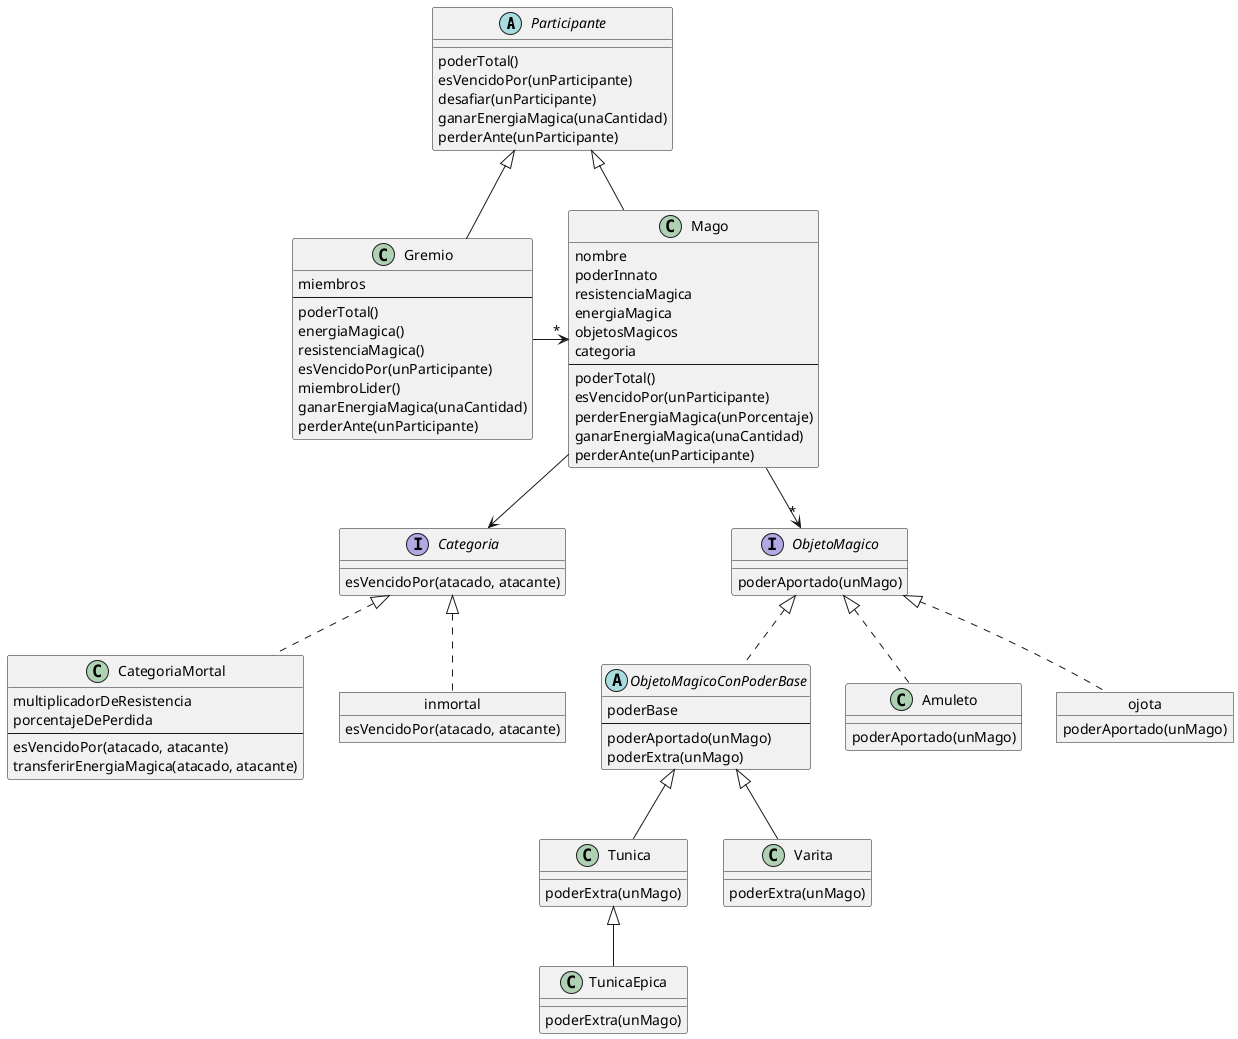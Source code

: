 @startuml torneoDeMagos

abstract class Participante {
    poderTotal()
    esVencidoPor(unParticipante)
    desafiar(unParticipante)
    ganarEnergiaMagica(unaCantidad)
    perderAnte(unParticipante)
}

class Mago {
    nombre
    poderInnato
    resistenciaMagica
    energiaMagica
    objetosMagicos
    categoria
    --
    poderTotal()
    esVencidoPor(unParticipante)
    perderEnergiaMagica(unPorcentaje)
    ganarEnergiaMagica(unaCantidad)
    perderAnte(unParticipante)
}

class Gremio {
    miembros
    --
    poderTotal()
    energiaMagica()
    resistenciaMagica()
    esVencidoPor(unParticipante)
    miembroLider()
    ganarEnergiaMagica(unaCantidad)
    perderAnte(unParticipante)
}

interface Categoria {
    esVencidoPor(atacado, atacante)
}

class CategoriaMortal {
    multiplicadorDeResistencia
    porcentajeDePerdida
    --
    esVencidoPor(atacado, atacante)
    transferirEnergiaMagica(atacado, atacante)
}

object inmortal {
    esVencidoPor(atacado, atacante)
}

interface ObjetoMagico {
    poderAportado(unMago)
}

abstract class ObjetoMagicoConPoderBase {
    poderBase
    --
    poderAportado(unMago)
    poderExtra(unMago)
}

class Varita {
    poderExtra(unMago)
}

class Tunica {
    poderExtra(unMago)
}

class TunicaEpica {
    poderExtra(unMago)
}

class Amuleto {
    poderAportado(unMago)
}

object ojota {
    poderAportado(unMago)
}

Mago -u-|> Participante
Gremio -u-|> Participante
Gremio -> "*" Mago

Mago --> "*" ObjetoMagico
Mago --> Categoria

Amuleto .u.|> ObjetoMagico
ojota .u.|> ObjetoMagico
ObjetoMagicoConPoderBase .u.|> ObjetoMagico

Varita -u-|> ObjetoMagicoConPoderBase
Tunica -u-|> ObjetoMagicoConPoderBase
TunicaEpica -u-|> Tunica

CategoriaMortal .u.|> Categoria
inmortal .u.|> Categoria

@enduml